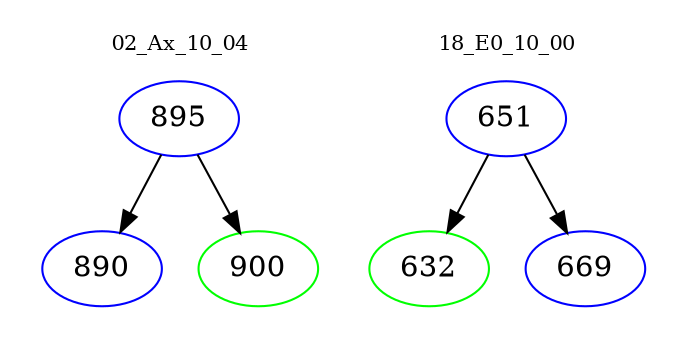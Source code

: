 digraph{
subgraph cluster_0 {
color = white
label = "02_Ax_10_04";
fontsize=10;
T0_895 [label="895", color="blue"]
T0_895 -> T0_890 [color="black"]
T0_890 [label="890", color="blue"]
T0_895 -> T0_900 [color="black"]
T0_900 [label="900", color="green"]
}
subgraph cluster_1 {
color = white
label = "18_E0_10_00";
fontsize=10;
T1_651 [label="651", color="blue"]
T1_651 -> T1_632 [color="black"]
T1_632 [label="632", color="green"]
T1_651 -> T1_669 [color="black"]
T1_669 [label="669", color="blue"]
}
}
